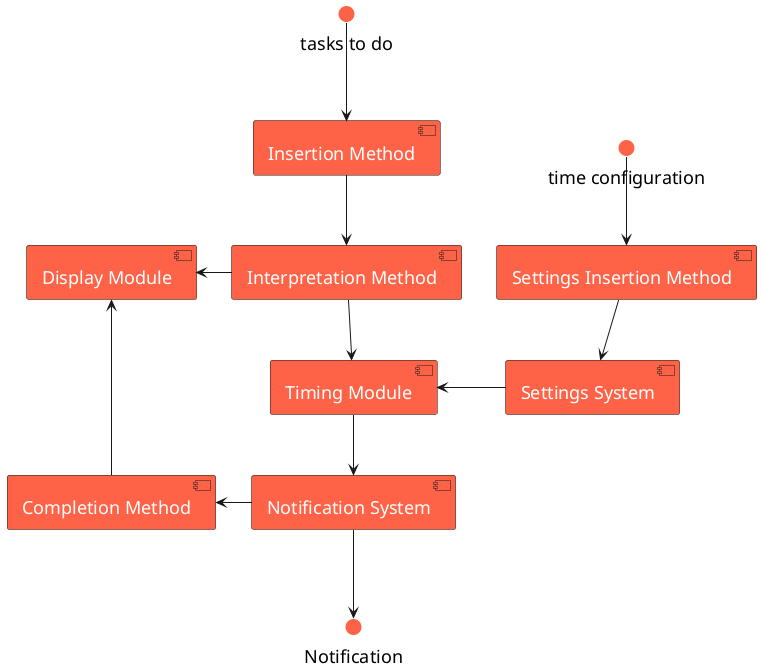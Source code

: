 @startuml
skinparam componentStyle uml2

skinparam component {
    BackgroundColor tomato
    FontSize 18
    FontColor white
}
skinparam interface{
    BackgroundColor tomato
    BorderColor tomato
    FontSize 18
}

[Insertion Method] as Insrt 
[Interpretation Method] as Intrp
[Timing Module] as Timng
[Notification System] as Note
[Completion Method] as Comp
[Display Module] as Disp
[Settings System] as Set 
[Settings Insertion Method] as SetInsrt 

Insrt --> Intrp
Intrp --> Timng
Timng --> Note
Note -l-> Comp
Comp -u-> Disp

Intrp -l-> Disp

SetInsrt --> Set
Set -l-> Timng

() "time configuration" --> SetInsrt
() "tasks to do" --> Insrt
Note --> Notification

@enduml